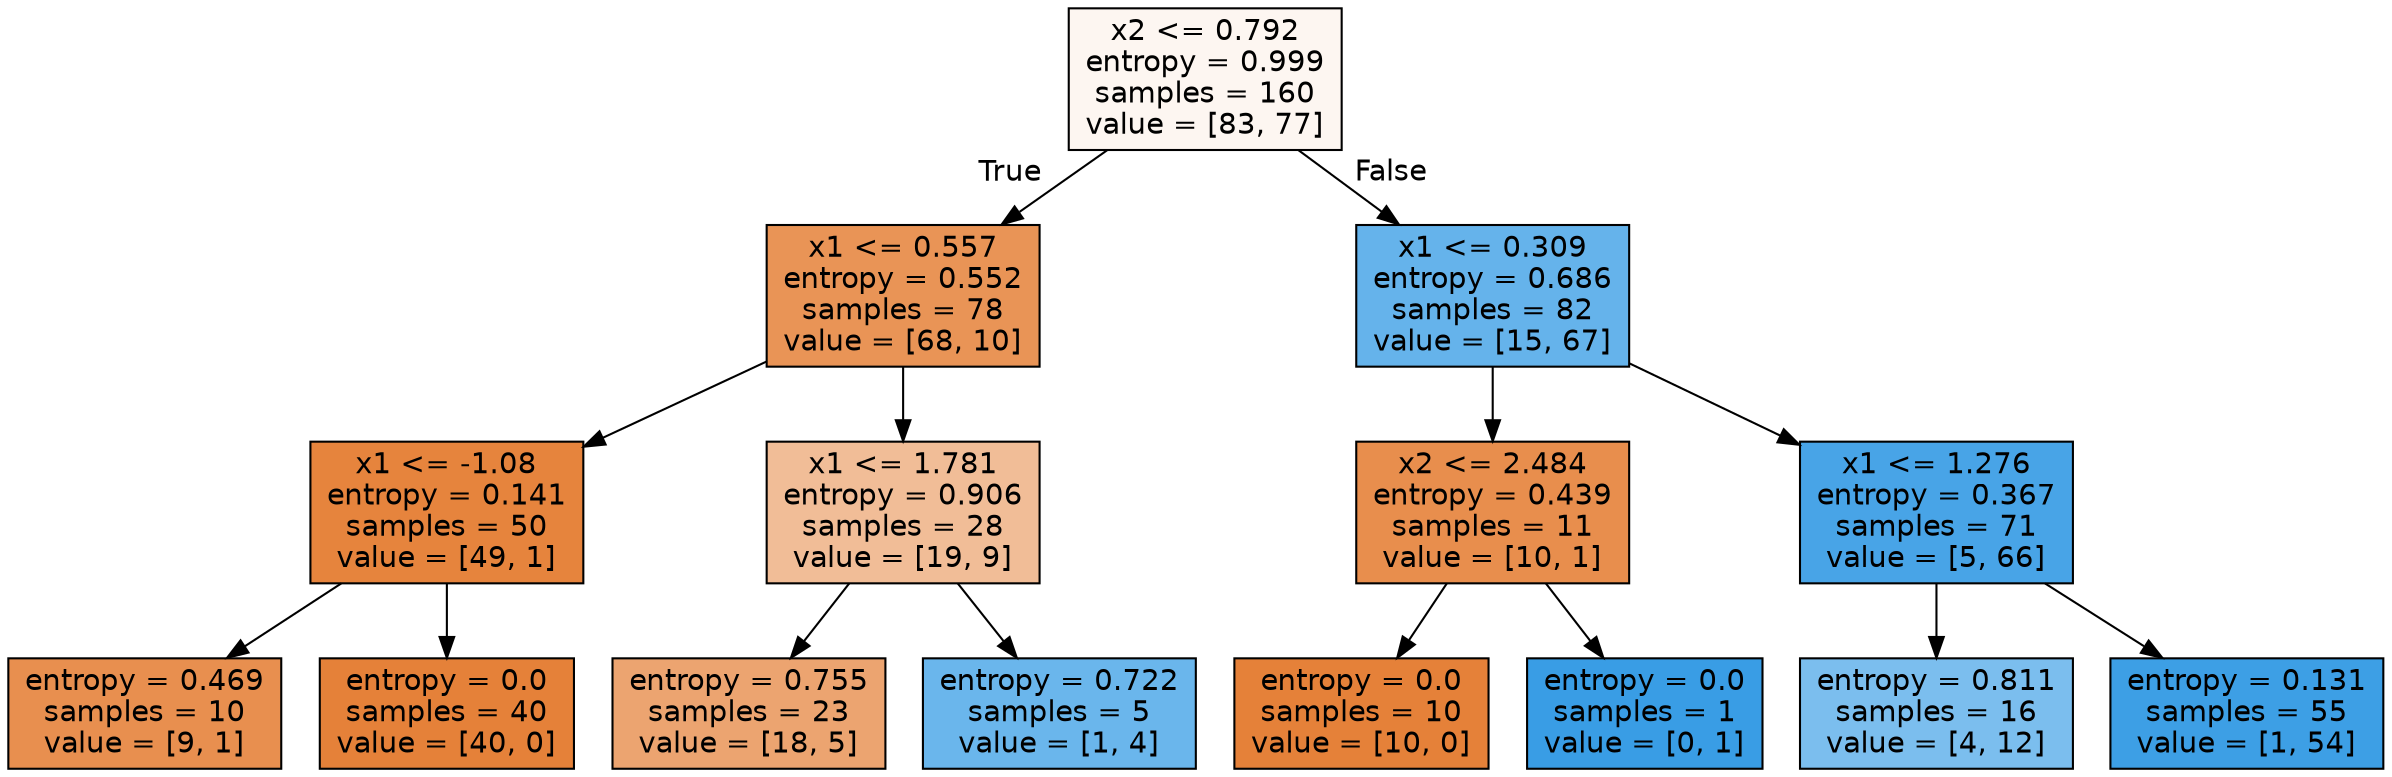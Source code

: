 digraph Tree {
node [shape=box, style="filled", color="black", fontname="helvetica"] ;
edge [fontname="helvetica"] ;
0 [label="x2 <= 0.792\nentropy = 0.999\nsamples = 160\nvalue = [83, 77]", fillcolor="#fdf6f1"] ;
1 [label="x1 <= 0.557\nentropy = 0.552\nsamples = 78\nvalue = [68, 10]", fillcolor="#e99456"] ;
0 -> 1 [labeldistance=2.5, labelangle=45, headlabel="True"] ;
2 [label="x1 <= -1.08\nentropy = 0.141\nsamples = 50\nvalue = [49, 1]", fillcolor="#e6843d"] ;
1 -> 2 ;
3 [label="entropy = 0.469\nsamples = 10\nvalue = [9, 1]", fillcolor="#e88f4f"] ;
2 -> 3 ;
4 [label="entropy = 0.0\nsamples = 40\nvalue = [40, 0]", fillcolor="#e58139"] ;
2 -> 4 ;
5 [label="x1 <= 1.781\nentropy = 0.906\nsamples = 28\nvalue = [19, 9]", fillcolor="#f1bd97"] ;
1 -> 5 ;
6 [label="entropy = 0.755\nsamples = 23\nvalue = [18, 5]", fillcolor="#eca470"] ;
5 -> 6 ;
7 [label="entropy = 0.722\nsamples = 5\nvalue = [1, 4]", fillcolor="#6ab6ec"] ;
5 -> 7 ;
8 [label="x1 <= 0.309\nentropy = 0.686\nsamples = 82\nvalue = [15, 67]", fillcolor="#65b3eb"] ;
0 -> 8 [labeldistance=2.5, labelangle=-45, headlabel="False"] ;
9 [label="x2 <= 2.484\nentropy = 0.439\nsamples = 11\nvalue = [10, 1]", fillcolor="#e88e4d"] ;
8 -> 9 ;
10 [label="entropy = 0.0\nsamples = 10\nvalue = [10, 0]", fillcolor="#e58139"] ;
9 -> 10 ;
11 [label="entropy = 0.0\nsamples = 1\nvalue = [0, 1]", fillcolor="#399de5"] ;
9 -> 11 ;
12 [label="x1 <= 1.276\nentropy = 0.367\nsamples = 71\nvalue = [5, 66]", fillcolor="#48a4e7"] ;
8 -> 12 ;
13 [label="entropy = 0.811\nsamples = 16\nvalue = [4, 12]", fillcolor="#7bbeee"] ;
12 -> 13 ;
14 [label="entropy = 0.131\nsamples = 55\nvalue = [1, 54]", fillcolor="#3d9fe5"] ;
12 -> 14 ;
}